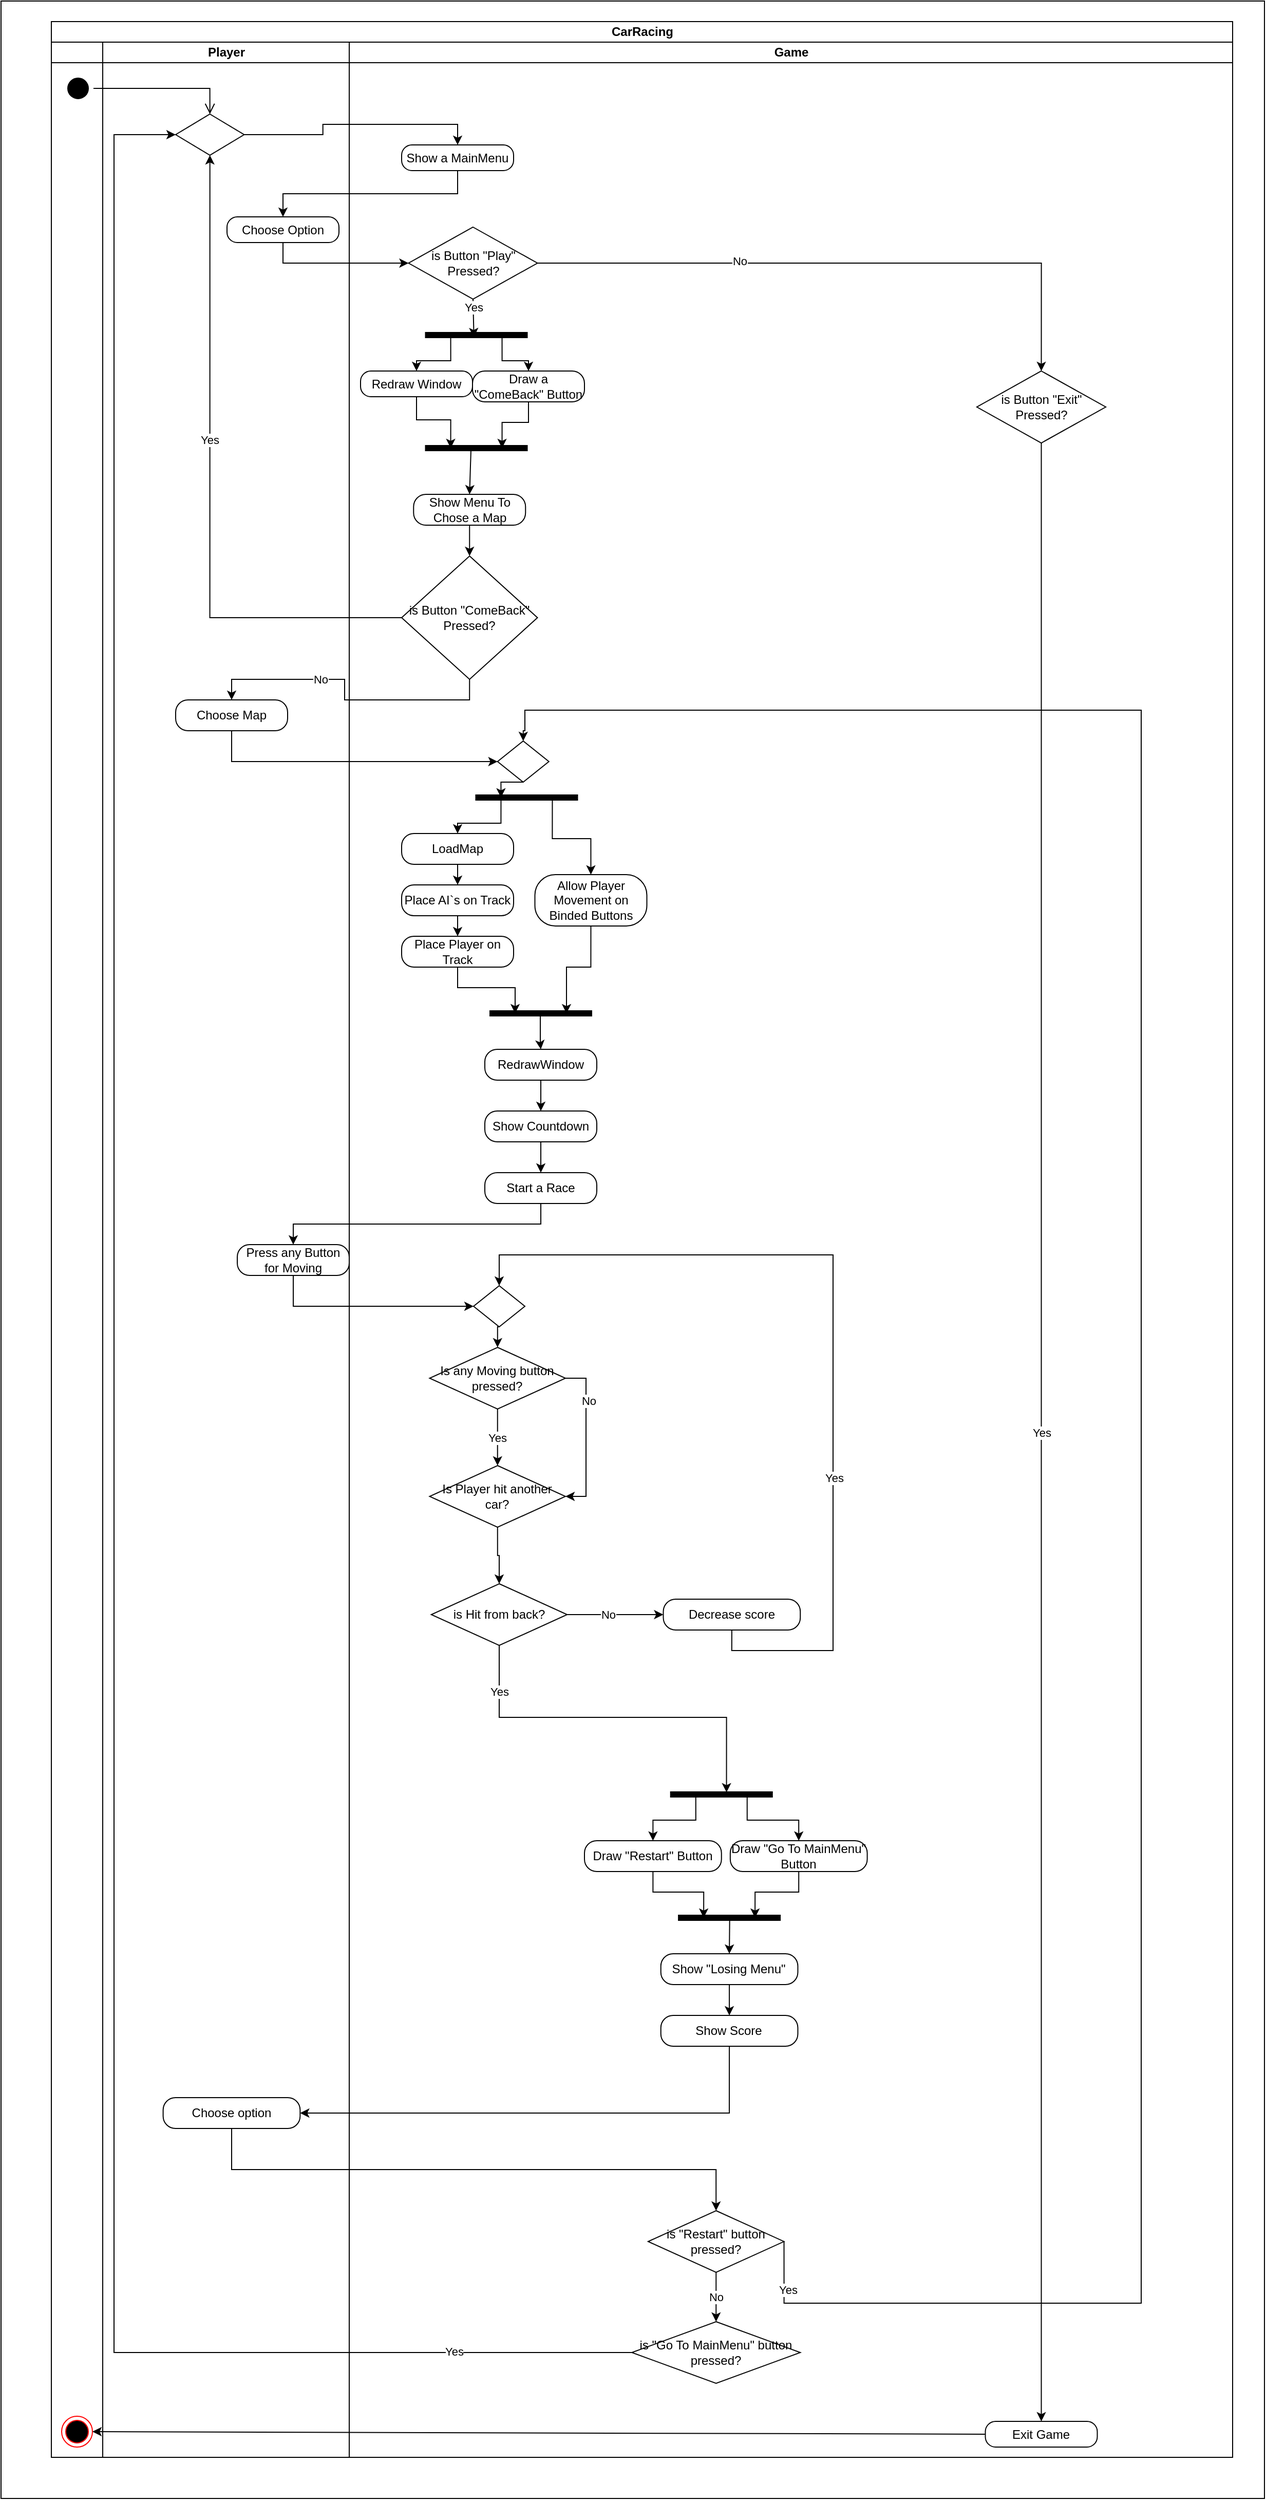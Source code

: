 <mxfile version="22.1.22" type="device">
  <diagram name="Страница — 1" id="J6G2fREbWxx0680CNt4n">
    <mxGraphModel dx="1059" dy="720" grid="1" gridSize="10" guides="1" tooltips="1" connect="1" arrows="1" fold="1" page="1" pageScale="1" pageWidth="827" pageHeight="1169" math="0" shadow="0">
      <root>
        <mxCell id="0" />
        <mxCell id="1" parent="0" />
        <mxCell id="FTJp6IoLAarafYnfe9E8-142" value="" style="rounded=0;whiteSpace=wrap;html=1;movable=0;resizable=0;rotatable=0;deletable=0;editable=0;locked=1;connectable=0;" vertex="1" parent="1">
          <mxGeometry x="150" y="20" width="1230" height="2430" as="geometry" />
        </mxCell>
        <mxCell id="FTJp6IoLAarafYnfe9E8-1" value="CarRacing" style="swimlane;childLayout=stackLayout;resizeParent=1;resizeParentMax=0;startSize=20;html=1;" vertex="1" parent="1">
          <mxGeometry x="199" y="40" width="1150" height="2370" as="geometry" />
        </mxCell>
        <mxCell id="FTJp6IoLAarafYnfe9E8-5" value="" style="swimlane;startSize=20;" vertex="1" parent="FTJp6IoLAarafYnfe9E8-1">
          <mxGeometry y="20" width="50" height="2350" as="geometry" />
        </mxCell>
        <mxCell id="FTJp6IoLAarafYnfe9E8-6" value="" style="ellipse;html=1;shape=startState;fillColor=#000000;strokeColor=#FFFFFF;" vertex="1" parent="FTJp6IoLAarafYnfe9E8-5">
          <mxGeometry x="11.0" y="30" width="30" height="30" as="geometry" />
        </mxCell>
        <mxCell id="FTJp6IoLAarafYnfe9E8-8" value="" style="ellipse;html=1;shape=endState;fillColor=#000000;strokeColor=#ff0000;" vertex="1" parent="FTJp6IoLAarafYnfe9E8-5">
          <mxGeometry x="10.0" y="2310" width="30" height="30" as="geometry" />
        </mxCell>
        <mxCell id="FTJp6IoLAarafYnfe9E8-2" value="Player" style="swimlane;startSize=20;html=1;" vertex="1" parent="FTJp6IoLAarafYnfe9E8-1">
          <mxGeometry x="50" y="20" width="240" height="2350" as="geometry" />
        </mxCell>
        <mxCell id="FTJp6IoLAarafYnfe9E8-11" value="Choose Option" style="rounded=1;whiteSpace=wrap;html=1;arcSize=40;fontColor=#000000;fillColor=#FFFFFF;strokeColor=#000000;" vertex="1" parent="FTJp6IoLAarafYnfe9E8-2">
          <mxGeometry x="121.0" y="170" width="109" height="25" as="geometry" />
        </mxCell>
        <mxCell id="FTJp6IoLAarafYnfe9E8-26" value="Choose Map" style="rounded=1;whiteSpace=wrap;html=1;arcSize=40;fontColor=#000000;fillColor=#FFFFFF;strokeColor=#000000;" vertex="1" parent="FTJp6IoLAarafYnfe9E8-2">
          <mxGeometry x="71.0" y="640" width="109" height="30" as="geometry" />
        </mxCell>
        <mxCell id="FTJp6IoLAarafYnfe9E8-70" value="Press any Button for Moving" style="rounded=1;whiteSpace=wrap;html=1;arcSize=40;fontColor=#000000;fillColor=#FFFFFF;strokeColor=#000000;" vertex="1" parent="FTJp6IoLAarafYnfe9E8-2">
          <mxGeometry x="131" y="1170" width="109" height="30" as="geometry" />
        </mxCell>
        <mxCell id="FTJp6IoLAarafYnfe9E8-127" value="" style="rhombus;whiteSpace=wrap;html=1;fontColor=#000000;fillColor=#FFFFFF;strokeColor=#000000;" vertex="1" parent="FTJp6IoLAarafYnfe9E8-2">
          <mxGeometry x="71" y="70" width="66.69" height="40" as="geometry" />
        </mxCell>
        <mxCell id="FTJp6IoLAarafYnfe9E8-131" value="Choose option" style="rounded=1;whiteSpace=wrap;html=1;arcSize=40;fontColor=#000000;fillColor=#FFFFFF;strokeColor=#000000;" vertex="1" parent="FTJp6IoLAarafYnfe9E8-2">
          <mxGeometry x="58.81" y="2000" width="133.37" height="30" as="geometry" />
        </mxCell>
        <mxCell id="FTJp6IoLAarafYnfe9E8-12" style="edgeStyle=orthogonalEdgeStyle;rounded=0;orthogonalLoop=1;jettySize=auto;html=1;exitX=0.5;exitY=1;exitDx=0;exitDy=0;entryX=0.5;entryY=0;entryDx=0;entryDy=0;" edge="1" parent="FTJp6IoLAarafYnfe9E8-1" source="FTJp6IoLAarafYnfe9E8-9" target="FTJp6IoLAarafYnfe9E8-11">
          <mxGeometry relative="1" as="geometry" />
        </mxCell>
        <mxCell id="FTJp6IoLAarafYnfe9E8-13" style="edgeStyle=orthogonalEdgeStyle;rounded=0;orthogonalLoop=1;jettySize=auto;html=1;exitX=0.5;exitY=1;exitDx=0;exitDy=0;" edge="1" parent="FTJp6IoLAarafYnfe9E8-1" source="FTJp6IoLAarafYnfe9E8-11" target="FTJp6IoLAarafYnfe9E8-14">
          <mxGeometry relative="1" as="geometry">
            <mxPoint x="175.484" y="230" as="targetPoint" />
          </mxGeometry>
        </mxCell>
        <mxCell id="FTJp6IoLAarafYnfe9E8-32" value="No" style="edgeStyle=orthogonalEdgeStyle;rounded=0;orthogonalLoop=1;jettySize=auto;html=1;exitX=0.5;exitY=1;exitDx=0;exitDy=0;entryX=0.5;entryY=0;entryDx=0;entryDy=0;" edge="1" parent="FTJp6IoLAarafYnfe9E8-1" source="FTJp6IoLAarafYnfe9E8-31" target="FTJp6IoLAarafYnfe9E8-26">
          <mxGeometry x="0.274" relative="1" as="geometry">
            <mxPoint as="offset" />
          </mxGeometry>
        </mxCell>
        <mxCell id="FTJp6IoLAarafYnfe9E8-45" style="edgeStyle=orthogonalEdgeStyle;rounded=0;orthogonalLoop=1;jettySize=auto;html=1;exitX=0.5;exitY=1;exitDx=0;exitDy=0;entryX=0;entryY=0.5;entryDx=0;entryDy=0;" edge="1" parent="FTJp6IoLAarafYnfe9E8-1" source="FTJp6IoLAarafYnfe9E8-26" target="FTJp6IoLAarafYnfe9E8-147">
          <mxGeometry relative="1" as="geometry">
            <mxPoint x="441" y="750" as="targetPoint" />
          </mxGeometry>
        </mxCell>
        <mxCell id="FTJp6IoLAarafYnfe9E8-69" style="edgeStyle=orthogonalEdgeStyle;rounded=0;orthogonalLoop=1;jettySize=auto;html=1;exitX=0.5;exitY=1;exitDx=0;exitDy=0;entryX=0.5;entryY=0;entryDx=0;entryDy=0;" edge="1" parent="FTJp6IoLAarafYnfe9E8-1" source="FTJp6IoLAarafYnfe9E8-55" target="FTJp6IoLAarafYnfe9E8-70">
          <mxGeometry relative="1" as="geometry">
            <mxPoint x="121.0" y="1190" as="targetPoint" />
          </mxGeometry>
        </mxCell>
        <mxCell id="FTJp6IoLAarafYnfe9E8-3" value="Game" style="swimlane;startSize=20;html=1;" vertex="1" parent="FTJp6IoLAarafYnfe9E8-1">
          <mxGeometry x="290" y="20" width="860" height="2350" as="geometry" />
        </mxCell>
        <mxCell id="FTJp6IoLAarafYnfe9E8-9" value="Show a MainMenu" style="rounded=1;whiteSpace=wrap;html=1;arcSize=40;fontColor=#000000;fillColor=#FFFFFF;strokeColor=#000000;" vertex="1" parent="FTJp6IoLAarafYnfe9E8-3">
          <mxGeometry x="51" y="100" width="109" height="25" as="geometry" />
        </mxCell>
        <mxCell id="FTJp6IoLAarafYnfe9E8-20" style="edgeStyle=orthogonalEdgeStyle;rounded=0;orthogonalLoop=1;jettySize=auto;html=1;exitX=1;exitY=0.5;exitDx=0;exitDy=0;entryX=0.5;entryY=0;entryDx=0;entryDy=0;" edge="1" parent="FTJp6IoLAarafYnfe9E8-3" source="FTJp6IoLAarafYnfe9E8-14" target="FTJp6IoLAarafYnfe9E8-18">
          <mxGeometry relative="1" as="geometry" />
        </mxCell>
        <mxCell id="FTJp6IoLAarafYnfe9E8-21" value="No" style="edgeLabel;html=1;align=center;verticalAlign=middle;resizable=0;points=[];" vertex="1" connectable="0" parent="FTJp6IoLAarafYnfe9E8-20">
          <mxGeometry x="-0.34" y="2" relative="1" as="geometry">
            <mxPoint as="offset" />
          </mxGeometry>
        </mxCell>
        <mxCell id="FTJp6IoLAarafYnfe9E8-22" style="edgeStyle=orthogonalEdgeStyle;rounded=0;orthogonalLoop=1;jettySize=auto;html=1;exitX=0.5;exitY=1;exitDx=0;exitDy=0;entryX=0.476;entryY=0.708;entryDx=0;entryDy=0;entryPerimeter=0;" edge="1" parent="FTJp6IoLAarafYnfe9E8-3" source="FTJp6IoLAarafYnfe9E8-14" target="FTJp6IoLAarafYnfe9E8-35">
          <mxGeometry relative="1" as="geometry">
            <mxPoint x="123.615" y="300.0" as="targetPoint" />
          </mxGeometry>
        </mxCell>
        <mxCell id="FTJp6IoLAarafYnfe9E8-37" value="Yes" style="edgeLabel;html=1;align=center;verticalAlign=middle;resizable=0;points=[];" vertex="1" connectable="0" parent="FTJp6IoLAarafYnfe9E8-22">
          <mxGeometry x="-0.528" y="-1" relative="1" as="geometry">
            <mxPoint as="offset" />
          </mxGeometry>
        </mxCell>
        <mxCell id="FTJp6IoLAarafYnfe9E8-14" value="is Button &quot;Play&quot; Pressed?" style="rhombus;whiteSpace=wrap;html=1;fontColor=#000000;fillColor=#FFFFFF;strokeColor=#000000;" vertex="1" parent="FTJp6IoLAarafYnfe9E8-3">
          <mxGeometry x="57.74" y="180" width="125.52" height="70" as="geometry" />
        </mxCell>
        <mxCell id="FTJp6IoLAarafYnfe9E8-19" value="Yes" style="edgeStyle=orthogonalEdgeStyle;rounded=0;orthogonalLoop=1;jettySize=auto;html=1;exitX=0.5;exitY=1;exitDx=0;exitDy=0;entryX=0.5;entryY=0;entryDx=0;entryDy=0;" edge="1" parent="FTJp6IoLAarafYnfe9E8-3" source="FTJp6IoLAarafYnfe9E8-18" target="FTJp6IoLAarafYnfe9E8-15">
          <mxGeometry relative="1" as="geometry" />
        </mxCell>
        <mxCell id="FTJp6IoLAarafYnfe9E8-18" value="is Button &quot;Exit&quot; Pressed?" style="rhombus;whiteSpace=wrap;html=1;fontColor=#000000;fillColor=#FFFFFF;strokeColor=#000000;" vertex="1" parent="FTJp6IoLAarafYnfe9E8-3">
          <mxGeometry x="611" y="320" width="125.52" height="70" as="geometry" />
        </mxCell>
        <mxCell id="FTJp6IoLAarafYnfe9E8-23" value="Redraw Window" style="rounded=1;whiteSpace=wrap;html=1;arcSize=40;fontColor=#000000;fillColor=#FFFFFF;strokeColor=#000000;" vertex="1" parent="FTJp6IoLAarafYnfe9E8-3">
          <mxGeometry x="11.0" y="320" width="109" height="25" as="geometry" />
        </mxCell>
        <mxCell id="FTJp6IoLAarafYnfe9E8-24" value="Show Menu To Chose a Map" style="rounded=1;whiteSpace=wrap;html=1;arcSize=40;fontColor=#000000;fillColor=#FFFFFF;strokeColor=#000000;" vertex="1" parent="FTJp6IoLAarafYnfe9E8-3">
          <mxGeometry x="62.63" y="440" width="109" height="30" as="geometry" />
        </mxCell>
        <mxCell id="FTJp6IoLAarafYnfe9E8-27" value="Draw a &quot;ComeBack&quot; Button" style="rounded=1;whiteSpace=wrap;html=1;arcSize=40;fontColor=#000000;fillColor=#FFFFFF;strokeColor=#000000;" vertex="1" parent="FTJp6IoLAarafYnfe9E8-3">
          <mxGeometry x="120" y="320" width="109" height="30" as="geometry" />
        </mxCell>
        <mxCell id="FTJp6IoLAarafYnfe9E8-39" style="edgeStyle=orthogonalEdgeStyle;rounded=0;orthogonalLoop=1;jettySize=auto;html=1;exitX=0.25;exitY=0.5;exitDx=0;exitDy=0;exitPerimeter=0;entryX=0.5;entryY=0;entryDx=0;entryDy=0;" edge="1" parent="FTJp6IoLAarafYnfe9E8-3" source="FTJp6IoLAarafYnfe9E8-35" target="FTJp6IoLAarafYnfe9E8-23">
          <mxGeometry relative="1" as="geometry" />
        </mxCell>
        <mxCell id="FTJp6IoLAarafYnfe9E8-40" style="edgeStyle=orthogonalEdgeStyle;rounded=0;orthogonalLoop=1;jettySize=auto;html=1;exitX=0.75;exitY=0.5;exitDx=0;exitDy=0;exitPerimeter=0;entryX=0.5;entryY=0;entryDx=0;entryDy=0;" edge="1" parent="FTJp6IoLAarafYnfe9E8-3" source="FTJp6IoLAarafYnfe9E8-35" target="FTJp6IoLAarafYnfe9E8-27">
          <mxGeometry relative="1" as="geometry" />
        </mxCell>
        <mxCell id="FTJp6IoLAarafYnfe9E8-35" value="" style="shape=line;html=1;strokeWidth=6;strokeColor=#000000;" vertex="1" parent="FTJp6IoLAarafYnfe9E8-3">
          <mxGeometry x="73.76" y="280" width="100" height="10" as="geometry" />
        </mxCell>
        <mxCell id="FTJp6IoLAarafYnfe9E8-31" value="is Button &quot;ComeBack&quot; Pressed?" style="rhombus;whiteSpace=wrap;html=1;fontColor=#000000;fillColor=#FFFFFF;strokeColor=#000000;" vertex="1" parent="FTJp6IoLAarafYnfe9E8-3">
          <mxGeometry x="51" y="500" width="132.26" height="120" as="geometry" />
        </mxCell>
        <mxCell id="FTJp6IoLAarafYnfe9E8-30" style="edgeStyle=orthogonalEdgeStyle;rounded=0;orthogonalLoop=1;jettySize=auto;html=1;exitX=0.5;exitY=1;exitDx=0;exitDy=0;entryX=0.5;entryY=0;entryDx=0;entryDy=0;" edge="1" parent="FTJp6IoLAarafYnfe9E8-3" source="FTJp6IoLAarafYnfe9E8-24" target="FTJp6IoLAarafYnfe9E8-31">
          <mxGeometry relative="1" as="geometry" />
        </mxCell>
        <mxCell id="FTJp6IoLAarafYnfe9E8-38" value="" style="shape=line;html=1;strokeWidth=6;strokeColor=#000000;" vertex="1" parent="FTJp6IoLAarafYnfe9E8-3">
          <mxGeometry x="73.76" y="390" width="100" height="10" as="geometry" />
        </mxCell>
        <mxCell id="FTJp6IoLAarafYnfe9E8-41" style="edgeStyle=orthogonalEdgeStyle;rounded=0;orthogonalLoop=1;jettySize=auto;html=1;exitX=0.5;exitY=1;exitDx=0;exitDy=0;entryX=0.25;entryY=0.5;entryDx=0;entryDy=0;entryPerimeter=0;" edge="1" parent="FTJp6IoLAarafYnfe9E8-3" source="FTJp6IoLAarafYnfe9E8-23" target="FTJp6IoLAarafYnfe9E8-38">
          <mxGeometry relative="1" as="geometry" />
        </mxCell>
        <mxCell id="FTJp6IoLAarafYnfe9E8-42" style="edgeStyle=orthogonalEdgeStyle;rounded=0;orthogonalLoop=1;jettySize=auto;html=1;exitX=0.5;exitY=1;exitDx=0;exitDy=0;entryX=0.75;entryY=0.5;entryDx=0;entryDy=0;entryPerimeter=0;" edge="1" parent="FTJp6IoLAarafYnfe9E8-3" source="FTJp6IoLAarafYnfe9E8-27" target="FTJp6IoLAarafYnfe9E8-38">
          <mxGeometry relative="1" as="geometry" />
        </mxCell>
        <mxCell id="FTJp6IoLAarafYnfe9E8-44" value="" style="endArrow=classic;html=1;rounded=0;exitX=0.447;exitY=0.8;exitDx=0;exitDy=0;exitPerimeter=0;entryX=0.5;entryY=0;entryDx=0;entryDy=0;" edge="1" parent="FTJp6IoLAarafYnfe9E8-3" source="FTJp6IoLAarafYnfe9E8-38" target="FTJp6IoLAarafYnfe9E8-24">
          <mxGeometry width="50" height="50" relative="1" as="geometry">
            <mxPoint x="61" y="510" as="sourcePoint" />
            <mxPoint x="111" y="460" as="targetPoint" />
          </mxGeometry>
        </mxCell>
        <mxCell id="FTJp6IoLAarafYnfe9E8-48" style="edgeStyle=orthogonalEdgeStyle;rounded=0;orthogonalLoop=1;jettySize=auto;html=1;exitX=0.5;exitY=1;exitDx=0;exitDy=0;entryX=0.5;entryY=0;entryDx=0;entryDy=0;" edge="1" parent="FTJp6IoLAarafYnfe9E8-3" source="FTJp6IoLAarafYnfe9E8-46" target="FTJp6IoLAarafYnfe9E8-49">
          <mxGeometry relative="1" as="geometry" />
        </mxCell>
        <mxCell id="FTJp6IoLAarafYnfe9E8-46" value="LoadMap" style="rounded=1;whiteSpace=wrap;html=1;arcSize=40;fontColor=#000000;fillColor=#FFFFFF;strokeColor=#000000;" vertex="1" parent="FTJp6IoLAarafYnfe9E8-3">
          <mxGeometry x="51.0" y="770" width="109" height="30" as="geometry" />
        </mxCell>
        <mxCell id="FTJp6IoLAarafYnfe9E8-66" style="edgeStyle=orthogonalEdgeStyle;rounded=0;orthogonalLoop=1;jettySize=auto;html=1;exitX=0.5;exitY=1;exitDx=0;exitDy=0;entryX=0.5;entryY=0;entryDx=0;entryDy=0;" edge="1" parent="FTJp6IoLAarafYnfe9E8-3" source="FTJp6IoLAarafYnfe9E8-47" target="FTJp6IoLAarafYnfe9E8-65">
          <mxGeometry relative="1" as="geometry" />
        </mxCell>
        <mxCell id="FTJp6IoLAarafYnfe9E8-47" value="RedrawWindow" style="rounded=1;whiteSpace=wrap;html=1;arcSize=40;fontColor=#000000;fillColor=#FFFFFF;strokeColor=#000000;" vertex="1" parent="FTJp6IoLAarafYnfe9E8-3">
          <mxGeometry x="132.0" y="980" width="109" height="30" as="geometry" />
        </mxCell>
        <mxCell id="FTJp6IoLAarafYnfe9E8-51" style="edgeStyle=orthogonalEdgeStyle;rounded=0;orthogonalLoop=1;jettySize=auto;html=1;exitX=0.5;exitY=1;exitDx=0;exitDy=0;entryX=0.5;entryY=0;entryDx=0;entryDy=0;" edge="1" parent="FTJp6IoLAarafYnfe9E8-3" source="FTJp6IoLAarafYnfe9E8-49" target="FTJp6IoLAarafYnfe9E8-50">
          <mxGeometry relative="1" as="geometry" />
        </mxCell>
        <mxCell id="FTJp6IoLAarafYnfe9E8-49" value="Place AI`s on Track" style="rounded=1;whiteSpace=wrap;html=1;arcSize=40;fontColor=#000000;fillColor=#FFFFFF;strokeColor=#000000;" vertex="1" parent="FTJp6IoLAarafYnfe9E8-3">
          <mxGeometry x="51.0" y="820" width="109" height="30" as="geometry" />
        </mxCell>
        <mxCell id="FTJp6IoLAarafYnfe9E8-50" value="Place Player on Track" style="rounded=1;whiteSpace=wrap;html=1;arcSize=40;fontColor=#000000;fillColor=#FFFFFF;strokeColor=#000000;" vertex="1" parent="FTJp6IoLAarafYnfe9E8-3">
          <mxGeometry x="51.0" y="870" width="109" height="30" as="geometry" />
        </mxCell>
        <mxCell id="FTJp6IoLAarafYnfe9E8-52" value="Allow Player Movement on Binded Buttons" style="rounded=1;whiteSpace=wrap;html=1;arcSize=40;fontColor=#000000;fillColor=#FFFFFF;strokeColor=#000000;" vertex="1" parent="FTJp6IoLAarafYnfe9E8-3">
          <mxGeometry x="180.74" y="810" width="109" height="50" as="geometry" />
        </mxCell>
        <mxCell id="FTJp6IoLAarafYnfe9E8-15" value="Exit Game" style="rounded=1;whiteSpace=wrap;html=1;arcSize=40;fontColor=#000000;fillColor=#FFFFFF;strokeColor=#000000;" vertex="1" parent="FTJp6IoLAarafYnfe9E8-3">
          <mxGeometry x="619.26" y="2315" width="109" height="25" as="geometry" />
        </mxCell>
        <mxCell id="FTJp6IoLAarafYnfe9E8-55" value="Start a Race" style="rounded=1;whiteSpace=wrap;html=1;arcSize=40;fontColor=#000000;fillColor=#FFFFFF;strokeColor=#000000;" vertex="1" parent="FTJp6IoLAarafYnfe9E8-3">
          <mxGeometry x="132" y="1100" width="109" height="30" as="geometry" />
        </mxCell>
        <mxCell id="FTJp6IoLAarafYnfe9E8-60" style="edgeStyle=orthogonalEdgeStyle;rounded=0;orthogonalLoop=1;jettySize=auto;html=1;exitX=0.75;exitY=0.5;exitDx=0;exitDy=0;exitPerimeter=0;entryX=0.5;entryY=0;entryDx=0;entryDy=0;" edge="1" parent="FTJp6IoLAarafYnfe9E8-3" source="FTJp6IoLAarafYnfe9E8-57" target="FTJp6IoLAarafYnfe9E8-52">
          <mxGeometry relative="1" as="geometry" />
        </mxCell>
        <mxCell id="FTJp6IoLAarafYnfe9E8-61" style="edgeStyle=orthogonalEdgeStyle;rounded=0;orthogonalLoop=1;jettySize=auto;html=1;exitX=0.25;exitY=0.5;exitDx=0;exitDy=0;exitPerimeter=0;entryX=0.5;entryY=0;entryDx=0;entryDy=0;" edge="1" parent="FTJp6IoLAarafYnfe9E8-3" source="FTJp6IoLAarafYnfe9E8-57" target="FTJp6IoLAarafYnfe9E8-46">
          <mxGeometry relative="1" as="geometry" />
        </mxCell>
        <mxCell id="FTJp6IoLAarafYnfe9E8-57" value="" style="shape=line;html=1;strokeWidth=6;strokeColor=#000000;" vertex="1" parent="FTJp6IoLAarafYnfe9E8-3">
          <mxGeometry x="122.74" y="730" width="100" height="10" as="geometry" />
        </mxCell>
        <mxCell id="FTJp6IoLAarafYnfe9E8-62" style="edgeStyle=orthogonalEdgeStyle;rounded=0;orthogonalLoop=1;jettySize=auto;html=1;exitX=0.25;exitY=0.5;exitDx=0;exitDy=0;exitPerimeter=0;entryX=0.5;entryY=0;entryDx=0;entryDy=0;" edge="1" parent="FTJp6IoLAarafYnfe9E8-3" source="FTJp6IoLAarafYnfe9E8-58" target="FTJp6IoLAarafYnfe9E8-47">
          <mxGeometry relative="1" as="geometry">
            <Array as="points">
              <mxPoint x="186" y="945" />
              <mxPoint x="186" y="975" />
            </Array>
          </mxGeometry>
        </mxCell>
        <mxCell id="FTJp6IoLAarafYnfe9E8-58" value="" style="shape=line;html=1;strokeWidth=6;strokeColor=#000000;" vertex="1" parent="FTJp6IoLAarafYnfe9E8-3">
          <mxGeometry x="136.5" y="940" width="100" height="10" as="geometry" />
        </mxCell>
        <mxCell id="FTJp6IoLAarafYnfe9E8-63" style="edgeStyle=orthogonalEdgeStyle;rounded=0;orthogonalLoop=1;jettySize=auto;html=1;exitX=0.5;exitY=1;exitDx=0;exitDy=0;entryX=0.75;entryY=0.5;entryDx=0;entryDy=0;entryPerimeter=0;" edge="1" parent="FTJp6IoLAarafYnfe9E8-3" source="FTJp6IoLAarafYnfe9E8-52" target="FTJp6IoLAarafYnfe9E8-58">
          <mxGeometry relative="1" as="geometry" />
        </mxCell>
        <mxCell id="FTJp6IoLAarafYnfe9E8-64" style="edgeStyle=orthogonalEdgeStyle;rounded=0;orthogonalLoop=1;jettySize=auto;html=1;exitX=0.5;exitY=1;exitDx=0;exitDy=0;entryX=0.25;entryY=0.5;entryDx=0;entryDy=0;entryPerimeter=0;" edge="1" parent="FTJp6IoLAarafYnfe9E8-3" source="FTJp6IoLAarafYnfe9E8-50" target="FTJp6IoLAarafYnfe9E8-58">
          <mxGeometry relative="1" as="geometry" />
        </mxCell>
        <mxCell id="FTJp6IoLAarafYnfe9E8-67" style="edgeStyle=orthogonalEdgeStyle;rounded=0;orthogonalLoop=1;jettySize=auto;html=1;exitX=0.5;exitY=1;exitDx=0;exitDy=0;entryX=0.5;entryY=0;entryDx=0;entryDy=0;" edge="1" parent="FTJp6IoLAarafYnfe9E8-3" source="FTJp6IoLAarafYnfe9E8-65" target="FTJp6IoLAarafYnfe9E8-55">
          <mxGeometry relative="1" as="geometry" />
        </mxCell>
        <mxCell id="FTJp6IoLAarafYnfe9E8-65" value="Show Countdown" style="rounded=1;whiteSpace=wrap;html=1;arcSize=40;fontColor=#000000;fillColor=#FFFFFF;strokeColor=#000000;" vertex="1" parent="FTJp6IoLAarafYnfe9E8-3">
          <mxGeometry x="132.0" y="1040" width="109" height="30" as="geometry" />
        </mxCell>
        <mxCell id="FTJp6IoLAarafYnfe9E8-82" value="Yes" style="edgeStyle=orthogonalEdgeStyle;rounded=0;orthogonalLoop=1;jettySize=auto;html=1;exitX=0.5;exitY=1;exitDx=0;exitDy=0;entryX=0.5;entryY=0;entryDx=0;entryDy=0;" edge="1" parent="FTJp6IoLAarafYnfe9E8-3" source="FTJp6IoLAarafYnfe9E8-72" target="FTJp6IoLAarafYnfe9E8-154">
          <mxGeometry relative="1" as="geometry">
            <mxPoint x="144.365" y="1370" as="targetPoint" />
          </mxGeometry>
        </mxCell>
        <mxCell id="FTJp6IoLAarafYnfe9E8-72" value="Is any Moving button pressed?" style="rhombus;whiteSpace=wrap;html=1;fontColor=#000000;fillColor=#FFFFFF;strokeColor=#000000;" vertex="1" parent="FTJp6IoLAarafYnfe9E8-3">
          <mxGeometry x="78.24" y="1270" width="132.26" height="60" as="geometry" />
        </mxCell>
        <mxCell id="FTJp6IoLAarafYnfe9E8-75" style="edgeStyle=orthogonalEdgeStyle;rounded=0;orthogonalLoop=1;jettySize=auto;html=1;exitX=1;exitY=0.5;exitDx=0;exitDy=0;entryX=0.5;entryY=0;entryDx=0;entryDy=0;" edge="1" parent="FTJp6IoLAarafYnfe9E8-3" target="FTJp6IoLAarafYnfe9E8-68">
          <mxGeometry relative="1" as="geometry">
            <mxPoint x="423.26" y="1510" as="sourcePoint" />
          </mxGeometry>
        </mxCell>
        <mxCell id="FTJp6IoLAarafYnfe9E8-77" value="No" style="edgeLabel;html=1;align=center;verticalAlign=middle;resizable=0;points=[];" vertex="1" connectable="0" parent="FTJp6IoLAarafYnfe9E8-75">
          <mxGeometry x="0.344" y="-1" relative="1" as="geometry">
            <mxPoint as="offset" />
          </mxGeometry>
        </mxCell>
        <mxCell id="FTJp6IoLAarafYnfe9E8-78" value="Show &quot;Losing Menu&quot;" style="rounded=1;whiteSpace=wrap;html=1;arcSize=40;fontColor=#000000;fillColor=#FFFFFF;strokeColor=#000000;" vertex="1" parent="FTJp6IoLAarafYnfe9E8-3">
          <mxGeometry x="303.36" y="1860" width="133.37" height="30" as="geometry" />
        </mxCell>
        <mxCell id="FTJp6IoLAarafYnfe9E8-100" style="edgeStyle=orthogonalEdgeStyle;rounded=0;orthogonalLoop=1;jettySize=auto;html=1;exitX=0.5;exitY=1;exitDx=0;exitDy=0;entryX=0.5;entryY=0;entryDx=0;entryDy=0;" edge="1" parent="FTJp6IoLAarafYnfe9E8-3" target="FTJp6IoLAarafYnfe9E8-98">
          <mxGeometry relative="1" as="geometry">
            <mxPoint x="144.37" y="1550" as="sourcePoint" />
          </mxGeometry>
        </mxCell>
        <mxCell id="FTJp6IoLAarafYnfe9E8-115" value="" style="shape=line;html=1;strokeWidth=6;strokeColor=#000000;" vertex="1" parent="FTJp6IoLAarafYnfe9E8-3">
          <mxGeometry x="312.37" y="1700" width="100" height="10" as="geometry" />
        </mxCell>
        <mxCell id="FTJp6IoLAarafYnfe9E8-116" value="" style="shape=line;html=1;strokeWidth=6;strokeColor=#000000;" vertex="1" parent="FTJp6IoLAarafYnfe9E8-3">
          <mxGeometry x="320.05" y="1820" width="100" height="10" as="geometry" />
        </mxCell>
        <mxCell id="FTJp6IoLAarafYnfe9E8-117" value="Draw &quot;Go To MainMenu&quot; Button" style="rounded=1;whiteSpace=wrap;html=1;arcSize=40;fontColor=#000000;fillColor=#FFFFFF;strokeColor=#000000;" vertex="1" parent="FTJp6IoLAarafYnfe9E8-3">
          <mxGeometry x="370.93" y="1750" width="133.37" height="30" as="geometry" />
        </mxCell>
        <mxCell id="FTJp6IoLAarafYnfe9E8-114" style="edgeStyle=orthogonalEdgeStyle;rounded=0;orthogonalLoop=1;jettySize=auto;html=1;exitX=0.75;exitY=0.5;exitDx=0;exitDy=0;exitPerimeter=0;entryX=0.5;entryY=0;entryDx=0;entryDy=0;" edge="1" parent="FTJp6IoLAarafYnfe9E8-3" source="FTJp6IoLAarafYnfe9E8-115" target="FTJp6IoLAarafYnfe9E8-117">
          <mxGeometry relative="1" as="geometry" />
        </mxCell>
        <mxCell id="FTJp6IoLAarafYnfe9E8-118" value="Draw &quot;Restart&quot; Button" style="rounded=1;whiteSpace=wrap;html=1;arcSize=40;fontColor=#000000;fillColor=#FFFFFF;strokeColor=#000000;" vertex="1" parent="FTJp6IoLAarafYnfe9E8-3">
          <mxGeometry x="229" y="1750" width="133.37" height="30" as="geometry" />
        </mxCell>
        <mxCell id="FTJp6IoLAarafYnfe9E8-113" style="edgeStyle=orthogonalEdgeStyle;rounded=0;orthogonalLoop=1;jettySize=auto;html=1;exitX=0.25;exitY=0.5;exitDx=0;exitDy=0;exitPerimeter=0;entryX=0.5;entryY=0;entryDx=0;entryDy=0;" edge="1" parent="FTJp6IoLAarafYnfe9E8-3" source="FTJp6IoLAarafYnfe9E8-115" target="FTJp6IoLAarafYnfe9E8-118">
          <mxGeometry relative="1" as="geometry" />
        </mxCell>
        <mxCell id="FTJp6IoLAarafYnfe9E8-121" style="edgeStyle=orthogonalEdgeStyle;rounded=0;orthogonalLoop=1;jettySize=auto;html=1;exitX=0.5;exitY=1;exitDx=0;exitDy=0;entryX=0.25;entryY=0.5;entryDx=0;entryDy=0;entryPerimeter=0;" edge="1" parent="FTJp6IoLAarafYnfe9E8-3" source="FTJp6IoLAarafYnfe9E8-118" target="FTJp6IoLAarafYnfe9E8-116">
          <mxGeometry relative="1" as="geometry" />
        </mxCell>
        <mxCell id="FTJp6IoLAarafYnfe9E8-111" style="edgeStyle=orthogonalEdgeStyle;rounded=0;orthogonalLoop=1;jettySize=auto;html=1;exitX=0.5;exitY=1;exitDx=0;exitDy=0;entryX=0.5;entryY=0;entryDx=0;entryDy=0;" edge="1" parent="FTJp6IoLAarafYnfe9E8-3" target="FTJp6IoLAarafYnfe9E8-119">
          <mxGeometry relative="1" as="geometry">
            <mxPoint x="362.37" y="1600" as="sourcePoint" />
          </mxGeometry>
        </mxCell>
        <mxCell id="FTJp6IoLAarafYnfe9E8-122" style="edgeStyle=orthogonalEdgeStyle;rounded=0;orthogonalLoop=1;jettySize=auto;html=1;exitX=0.5;exitY=1;exitDx=0;exitDy=0;entryX=0.75;entryY=0.5;entryDx=0;entryDy=0;entryPerimeter=0;" edge="1" parent="FTJp6IoLAarafYnfe9E8-3" source="FTJp6IoLAarafYnfe9E8-117" target="FTJp6IoLAarafYnfe9E8-116">
          <mxGeometry relative="1" as="geometry" />
        </mxCell>
        <mxCell id="FTJp6IoLAarafYnfe9E8-123" value="" style="endArrow=classic;html=1;rounded=0;exitX=0.503;exitY=0.663;exitDx=0;exitDy=0;exitPerimeter=0;entryX=0.5;entryY=0;entryDx=0;entryDy=0;" edge="1" parent="FTJp6IoLAarafYnfe9E8-3" source="FTJp6IoLAarafYnfe9E8-116" target="FTJp6IoLAarafYnfe9E8-78">
          <mxGeometry width="50" height="50" relative="1" as="geometry">
            <mxPoint x="374.77" y="1837" as="sourcePoint" />
            <mxPoint x="374.77" y="1880" as="targetPoint" />
          </mxGeometry>
        </mxCell>
        <mxCell id="FTJp6IoLAarafYnfe9E8-129" style="edgeStyle=orthogonalEdgeStyle;rounded=0;orthogonalLoop=1;jettySize=auto;html=1;exitX=0.5;exitY=1;exitDx=0;exitDy=0;entryX=0.443;entryY=0.038;entryDx=0;entryDy=0;entryPerimeter=0;" edge="1" parent="FTJp6IoLAarafYnfe9E8-3" target="FTJp6IoLAarafYnfe9E8-112">
          <mxGeometry relative="1" as="geometry">
            <mxPoint x="357.13" y="1540" as="sourcePoint" />
          </mxGeometry>
        </mxCell>
        <mxCell id="FTJp6IoLAarafYnfe9E8-136" value="No" style="edgeStyle=orthogonalEdgeStyle;rounded=0;orthogonalLoop=1;jettySize=auto;html=1;exitX=0.5;exitY=1;exitDx=0;exitDy=0;entryX=0.5;entryY=0;entryDx=0;entryDy=0;" edge="1" parent="FTJp6IoLAarafYnfe9E8-3" source="FTJp6IoLAarafYnfe9E8-133" target="FTJp6IoLAarafYnfe9E8-135">
          <mxGeometry relative="1" as="geometry" />
        </mxCell>
        <mxCell id="FTJp6IoLAarafYnfe9E8-133" value="is &quot;Restart&quot; button pressed?" style="rhombus;whiteSpace=wrap;html=1;fontColor=#000000;fillColor=#FFFFFF;strokeColor=#000000;" vertex="1" parent="FTJp6IoLAarafYnfe9E8-3">
          <mxGeometry x="291" y="2110" width="132.26" height="60" as="geometry" />
        </mxCell>
        <mxCell id="FTJp6IoLAarafYnfe9E8-135" value="is &quot;Go To MainMenu&quot; button pressed?" style="rhombus;whiteSpace=wrap;html=1;fontColor=#000000;fillColor=#FFFFFF;strokeColor=#000000;" vertex="1" parent="FTJp6IoLAarafYnfe9E8-3">
          <mxGeometry x="275.13" y="2218" width="164" height="60" as="geometry" />
        </mxCell>
        <mxCell id="FTJp6IoLAarafYnfe9E8-73" style="edgeStyle=orthogonalEdgeStyle;rounded=0;orthogonalLoop=1;jettySize=auto;html=1;exitX=1;exitY=0.5;exitDx=0;exitDy=0;entryX=1;entryY=0.5;entryDx=0;entryDy=0;" edge="1" parent="FTJp6IoLAarafYnfe9E8-3" source="FTJp6IoLAarafYnfe9E8-72" target="FTJp6IoLAarafYnfe9E8-154">
          <mxGeometry relative="1" as="geometry">
            <mxPoint x="357.13" y="1395" as="targetPoint" />
          </mxGeometry>
        </mxCell>
        <mxCell id="FTJp6IoLAarafYnfe9E8-80" value="No" style="edgeLabel;html=1;align=center;verticalAlign=middle;resizable=0;points=[];" vertex="1" connectable="0" parent="FTJp6IoLAarafYnfe9E8-73">
          <mxGeometry x="-0.462" y="2" relative="1" as="geometry">
            <mxPoint as="offset" />
          </mxGeometry>
        </mxCell>
        <mxCell id="FTJp6IoLAarafYnfe9E8-147" value="&lt;br&gt;" style="rhombus;whiteSpace=wrap;html=1;fontColor=#000000;fillColor=#FFFFFF;strokeColor=#000000;" vertex="1" parent="FTJp6IoLAarafYnfe9E8-3">
          <mxGeometry x="144.37" y="680" width="50" height="40" as="geometry" />
        </mxCell>
        <mxCell id="FTJp6IoLAarafYnfe9E8-148" value="" style="edgeStyle=orthogonalEdgeStyle;rounded=0;orthogonalLoop=1;jettySize=auto;html=1;exitX=1;exitY=0.5;exitDx=0;exitDy=0;entryX=0.5;entryY=0;entryDx=0;entryDy=0;" edge="1" parent="FTJp6IoLAarafYnfe9E8-3" source="FTJp6IoLAarafYnfe9E8-133" target="FTJp6IoLAarafYnfe9E8-147">
          <mxGeometry relative="1" as="geometry">
            <mxPoint x="640" y="770" as="targetPoint" />
            <mxPoint x="912" y="2200" as="sourcePoint" />
            <Array as="points">
              <mxPoint x="423" y="2200" />
              <mxPoint x="771" y="2200" />
              <mxPoint x="771" y="650" />
              <mxPoint x="171" y="650" />
              <mxPoint x="171" y="670" />
              <mxPoint x="169" y="670" />
            </Array>
          </mxGeometry>
        </mxCell>
        <mxCell id="FTJp6IoLAarafYnfe9E8-149" value="Yes" style="edgeLabel;html=1;align=center;verticalAlign=middle;resizable=0;points=[];" vertex="1" connectable="0" parent="FTJp6IoLAarafYnfe9E8-148">
          <mxGeometry x="-0.964" y="2" relative="1" as="geometry">
            <mxPoint x="1" as="offset" />
          </mxGeometry>
        </mxCell>
        <mxCell id="FTJp6IoLAarafYnfe9E8-150" style="edgeStyle=orthogonalEdgeStyle;rounded=0;orthogonalLoop=1;jettySize=auto;html=1;exitX=0.5;exitY=1;exitDx=0;exitDy=0;entryX=0.25;entryY=0.5;entryDx=0;entryDy=0;entryPerimeter=0;" edge="1" parent="FTJp6IoLAarafYnfe9E8-3" source="FTJp6IoLAarafYnfe9E8-147" target="FTJp6IoLAarafYnfe9E8-57">
          <mxGeometry relative="1" as="geometry" />
        </mxCell>
        <mxCell id="FTJp6IoLAarafYnfe9E8-154" value="Is Player hit another car?" style="rhombus;whiteSpace=wrap;html=1;fontColor=#000000;fillColor=#FFFFFF;strokeColor=#000000;" vertex="1" parent="FTJp6IoLAarafYnfe9E8-3">
          <mxGeometry x="78.24" y="1385" width="132.26" height="60" as="geometry" />
        </mxCell>
        <mxCell id="FTJp6IoLAarafYnfe9E8-159" value="Decrease score" style="rounded=1;whiteSpace=wrap;html=1;arcSize=40;fontColor=#000000;fillColor=#FFFFFF;strokeColor=#000000;" vertex="1" parent="FTJp6IoLAarafYnfe9E8-3">
          <mxGeometry x="305.76" y="1515" width="133.37" height="30" as="geometry" />
        </mxCell>
        <mxCell id="FTJp6IoLAarafYnfe9E8-128" style="edgeStyle=orthogonalEdgeStyle;rounded=0;orthogonalLoop=1;jettySize=auto;html=1;exitX=1;exitY=0.5;exitDx=0;exitDy=0;entryX=0.5;entryY=0;entryDx=0;entryDy=0;" edge="1" parent="FTJp6IoLAarafYnfe9E8-1" source="FTJp6IoLAarafYnfe9E8-127" target="FTJp6IoLAarafYnfe9E8-9">
          <mxGeometry relative="1" as="geometry" />
        </mxCell>
        <mxCell id="FTJp6IoLAarafYnfe9E8-33" style="edgeStyle=orthogonalEdgeStyle;rounded=0;orthogonalLoop=1;jettySize=auto;html=1;exitX=0;exitY=0.5;exitDx=0;exitDy=0;entryX=0.5;entryY=1;entryDx=0;entryDy=0;" edge="1" parent="FTJp6IoLAarafYnfe9E8-1" source="FTJp6IoLAarafYnfe9E8-31" target="FTJp6IoLAarafYnfe9E8-127">
          <mxGeometry relative="1" as="geometry">
            <mxPoint x="121.0" y="65.385" as="targetPoint" />
          </mxGeometry>
        </mxCell>
        <mxCell id="FTJp6IoLAarafYnfe9E8-34" value="Yes" style="edgeLabel;html=1;align=center;verticalAlign=middle;resizable=0;points=[];" vertex="1" connectable="0" parent="FTJp6IoLAarafYnfe9E8-33">
          <mxGeometry x="0.131" y="1" relative="1" as="geometry">
            <mxPoint as="offset" />
          </mxGeometry>
        </mxCell>
        <mxCell id="FTJp6IoLAarafYnfe9E8-130" value="" style="endArrow=classic;html=1;rounded=0;exitX=0;exitY=0.5;exitDx=0;exitDy=0;entryX=1;entryY=0.5;entryDx=0;entryDy=0;" edge="1" parent="FTJp6IoLAarafYnfe9E8-1" source="FTJp6IoLAarafYnfe9E8-15" target="FTJp6IoLAarafYnfe9E8-8">
          <mxGeometry width="50" height="50" relative="1" as="geometry">
            <mxPoint x="621" y="2010" as="sourcePoint" />
            <mxPoint x="671" y="1960" as="targetPoint" />
          </mxGeometry>
        </mxCell>
        <mxCell id="FTJp6IoLAarafYnfe9E8-134" style="edgeStyle=orthogonalEdgeStyle;rounded=0;orthogonalLoop=1;jettySize=auto;html=1;exitX=0.5;exitY=1;exitDx=0;exitDy=0;entryX=0.5;entryY=0;entryDx=0;entryDy=0;" edge="1" parent="FTJp6IoLAarafYnfe9E8-1" source="FTJp6IoLAarafYnfe9E8-131" target="FTJp6IoLAarafYnfe9E8-133">
          <mxGeometry relative="1" as="geometry" />
        </mxCell>
        <mxCell id="FTJp6IoLAarafYnfe9E8-7" value="" style="edgeStyle=orthogonalEdgeStyle;html=1;verticalAlign=bottom;endArrow=open;endSize=8;strokeColor=#000000;rounded=0;entryX=0.5;entryY=0;entryDx=0;entryDy=0;" edge="1" source="FTJp6IoLAarafYnfe9E8-6" parent="FTJp6IoLAarafYnfe9E8-1" target="FTJp6IoLAarafYnfe9E8-127">
          <mxGeometry relative="1" as="geometry">
            <mxPoint x="154.345" y="80" as="targetPoint" />
          </mxGeometry>
        </mxCell>
        <mxCell id="FTJp6IoLAarafYnfe9E8-139" style="edgeStyle=orthogonalEdgeStyle;rounded=0;orthogonalLoop=1;jettySize=auto;html=1;exitX=0;exitY=0.5;exitDx=0;exitDy=0;entryX=0;entryY=0.5;entryDx=0;entryDy=0;" edge="1" parent="FTJp6IoLAarafYnfe9E8-1" source="FTJp6IoLAarafYnfe9E8-135" target="FTJp6IoLAarafYnfe9E8-127">
          <mxGeometry relative="1" as="geometry">
            <mxPoint x="71" y="68.889" as="targetPoint" />
            <Array as="points">
              <mxPoint x="61" y="2268" />
              <mxPoint x="61" y="110" />
            </Array>
          </mxGeometry>
        </mxCell>
        <mxCell id="FTJp6IoLAarafYnfe9E8-140" value="Yes" style="edgeLabel;html=1;align=center;verticalAlign=middle;resizable=0;points=[];" vertex="1" connectable="0" parent="FTJp6IoLAarafYnfe9E8-139">
          <mxGeometry x="-0.873" y="-1" relative="1" as="geometry">
            <mxPoint as="offset" />
          </mxGeometry>
        </mxCell>
        <mxCell id="FTJp6IoLAarafYnfe9E8-144" style="edgeStyle=orthogonalEdgeStyle;rounded=0;orthogonalLoop=1;jettySize=auto;html=1;exitX=0.5;exitY=1;exitDx=0;exitDy=0;entryX=0.5;entryY=0;entryDx=0;entryDy=0;" edge="1" parent="1" source="FTJp6IoLAarafYnfe9E8-143" target="FTJp6IoLAarafYnfe9E8-72">
          <mxGeometry relative="1" as="geometry" />
        </mxCell>
        <mxCell id="FTJp6IoLAarafYnfe9E8-143" value="&lt;br&gt;" style="rhombus;whiteSpace=wrap;html=1;fontColor=#000000;fillColor=#FFFFFF;strokeColor=#000000;" vertex="1" parent="1">
          <mxGeometry x="610" y="1270" width="50" height="40" as="geometry" />
        </mxCell>
        <mxCell id="FTJp6IoLAarafYnfe9E8-71" style="edgeStyle=orthogonalEdgeStyle;rounded=0;orthogonalLoop=1;jettySize=auto;html=1;exitX=0.5;exitY=1;exitDx=0;exitDy=0;entryX=0;entryY=0.5;entryDx=0;entryDy=0;" edge="1" parent="1" source="FTJp6IoLAarafYnfe9E8-70" target="FTJp6IoLAarafYnfe9E8-143">
          <mxGeometry relative="1" as="geometry">
            <mxPoint x="470" y="1280" as="targetPoint" />
          </mxGeometry>
        </mxCell>
        <mxCell id="FTJp6IoLAarafYnfe9E8-160" style="edgeStyle=orthogonalEdgeStyle;rounded=0;orthogonalLoop=1;jettySize=auto;html=1;exitX=1;exitY=0.5;exitDx=0;exitDy=0;entryX=0;entryY=0.5;entryDx=0;entryDy=0;" edge="1" parent="1" source="FTJp6IoLAarafYnfe9E8-156" target="FTJp6IoLAarafYnfe9E8-159">
          <mxGeometry relative="1" as="geometry" />
        </mxCell>
        <mxCell id="FTJp6IoLAarafYnfe9E8-161" value="No" style="edgeLabel;html=1;align=center;verticalAlign=middle;resizable=0;points=[];" vertex="1" connectable="0" parent="FTJp6IoLAarafYnfe9E8-160">
          <mxGeometry x="-0.148" relative="1" as="geometry">
            <mxPoint as="offset" />
          </mxGeometry>
        </mxCell>
        <mxCell id="FTJp6IoLAarafYnfe9E8-156" value="is Hit from back?" style="rhombus;whiteSpace=wrap;html=1;fontColor=#000000;fillColor=#FFFFFF;strokeColor=#000000;" vertex="1" parent="1">
          <mxGeometry x="568.87" y="1560" width="132.26" height="60" as="geometry" />
        </mxCell>
        <mxCell id="FTJp6IoLAarafYnfe9E8-155" style="edgeStyle=orthogonalEdgeStyle;rounded=0;orthogonalLoop=1;jettySize=auto;html=1;exitX=0.5;exitY=1;exitDx=0;exitDy=0;entryX=0.5;entryY=0;entryDx=0;entryDy=0;" edge="1" parent="1" source="FTJp6IoLAarafYnfe9E8-154" target="FTJp6IoLAarafYnfe9E8-156">
          <mxGeometry relative="1" as="geometry">
            <mxPoint x="633.941" y="1560" as="targetPoint" />
          </mxGeometry>
        </mxCell>
        <mxCell id="FTJp6IoLAarafYnfe9E8-157" style="edgeStyle=orthogonalEdgeStyle;rounded=0;orthogonalLoop=1;jettySize=auto;html=1;exitX=0.5;exitY=1;exitDx=0;exitDy=0;entryX=0.549;entryY=0.294;entryDx=0;entryDy=0;entryPerimeter=0;" edge="1" parent="1" source="FTJp6IoLAarafYnfe9E8-156" target="FTJp6IoLAarafYnfe9E8-115">
          <mxGeometry relative="1" as="geometry" />
        </mxCell>
        <mxCell id="FTJp6IoLAarafYnfe9E8-158" value="Yes" style="edgeLabel;html=1;align=center;verticalAlign=middle;resizable=0;points=[];" vertex="1" connectable="0" parent="FTJp6IoLAarafYnfe9E8-157">
          <mxGeometry x="-0.758" relative="1" as="geometry">
            <mxPoint y="1" as="offset" />
          </mxGeometry>
        </mxCell>
        <mxCell id="FTJp6IoLAarafYnfe9E8-162" style="edgeStyle=orthogonalEdgeStyle;rounded=0;orthogonalLoop=1;jettySize=auto;html=1;exitX=0.5;exitY=1;exitDx=0;exitDy=0;entryX=0.5;entryY=0;entryDx=0;entryDy=0;" edge="1" parent="1" source="FTJp6IoLAarafYnfe9E8-159" target="FTJp6IoLAarafYnfe9E8-143">
          <mxGeometry relative="1" as="geometry">
            <Array as="points">
              <mxPoint x="861" y="1625" />
              <mxPoint x="960" y="1625" />
              <mxPoint x="960" y="1240" />
              <mxPoint x="635" y="1240" />
            </Array>
          </mxGeometry>
        </mxCell>
        <mxCell id="FTJp6IoLAarafYnfe9E8-163" value="Yes" style="edgeLabel;html=1;align=center;verticalAlign=middle;resizable=0;points=[];" vertex="1" connectable="0" parent="FTJp6IoLAarafYnfe9E8-162">
          <mxGeometry x="-0.333" y="-1" relative="1" as="geometry">
            <mxPoint as="offset" />
          </mxGeometry>
        </mxCell>
        <mxCell id="FTJp6IoLAarafYnfe9E8-166" style="edgeStyle=orthogonalEdgeStyle;rounded=0;orthogonalLoop=1;jettySize=auto;html=1;exitX=0.5;exitY=1;exitDx=0;exitDy=0;entryX=1;entryY=0.5;entryDx=0;entryDy=0;" edge="1" parent="1" source="FTJp6IoLAarafYnfe9E8-164" target="FTJp6IoLAarafYnfe9E8-131">
          <mxGeometry relative="1" as="geometry" />
        </mxCell>
        <mxCell id="FTJp6IoLAarafYnfe9E8-164" value="Show Score" style="rounded=1;whiteSpace=wrap;html=1;arcSize=40;fontColor=#000000;fillColor=#FFFFFF;strokeColor=#000000;" vertex="1" parent="1">
          <mxGeometry x="792.36" y="1980" width="133.37" height="30" as="geometry" />
        </mxCell>
        <mxCell id="FTJp6IoLAarafYnfe9E8-132" style="edgeStyle=orthogonalEdgeStyle;rounded=0;orthogonalLoop=1;jettySize=auto;html=1;exitX=0.5;exitY=1;exitDx=0;exitDy=0;entryX=0.5;entryY=0;entryDx=0;entryDy=0;" edge="1" parent="1" source="FTJp6IoLAarafYnfe9E8-78" target="FTJp6IoLAarafYnfe9E8-164">
          <mxGeometry relative="1" as="geometry" />
        </mxCell>
      </root>
    </mxGraphModel>
  </diagram>
</mxfile>
